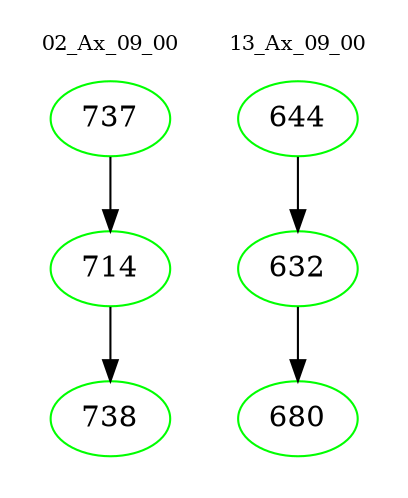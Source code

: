 digraph{
subgraph cluster_0 {
color = white
label = "02_Ax_09_00";
fontsize=10;
T0_737 [label="737", color="green"]
T0_737 -> T0_714 [color="black"]
T0_714 [label="714", color="green"]
T0_714 -> T0_738 [color="black"]
T0_738 [label="738", color="green"]
}
subgraph cluster_1 {
color = white
label = "13_Ax_09_00";
fontsize=10;
T1_644 [label="644", color="green"]
T1_644 -> T1_632 [color="black"]
T1_632 [label="632", color="green"]
T1_632 -> T1_680 [color="black"]
T1_680 [label="680", color="green"]
}
}
